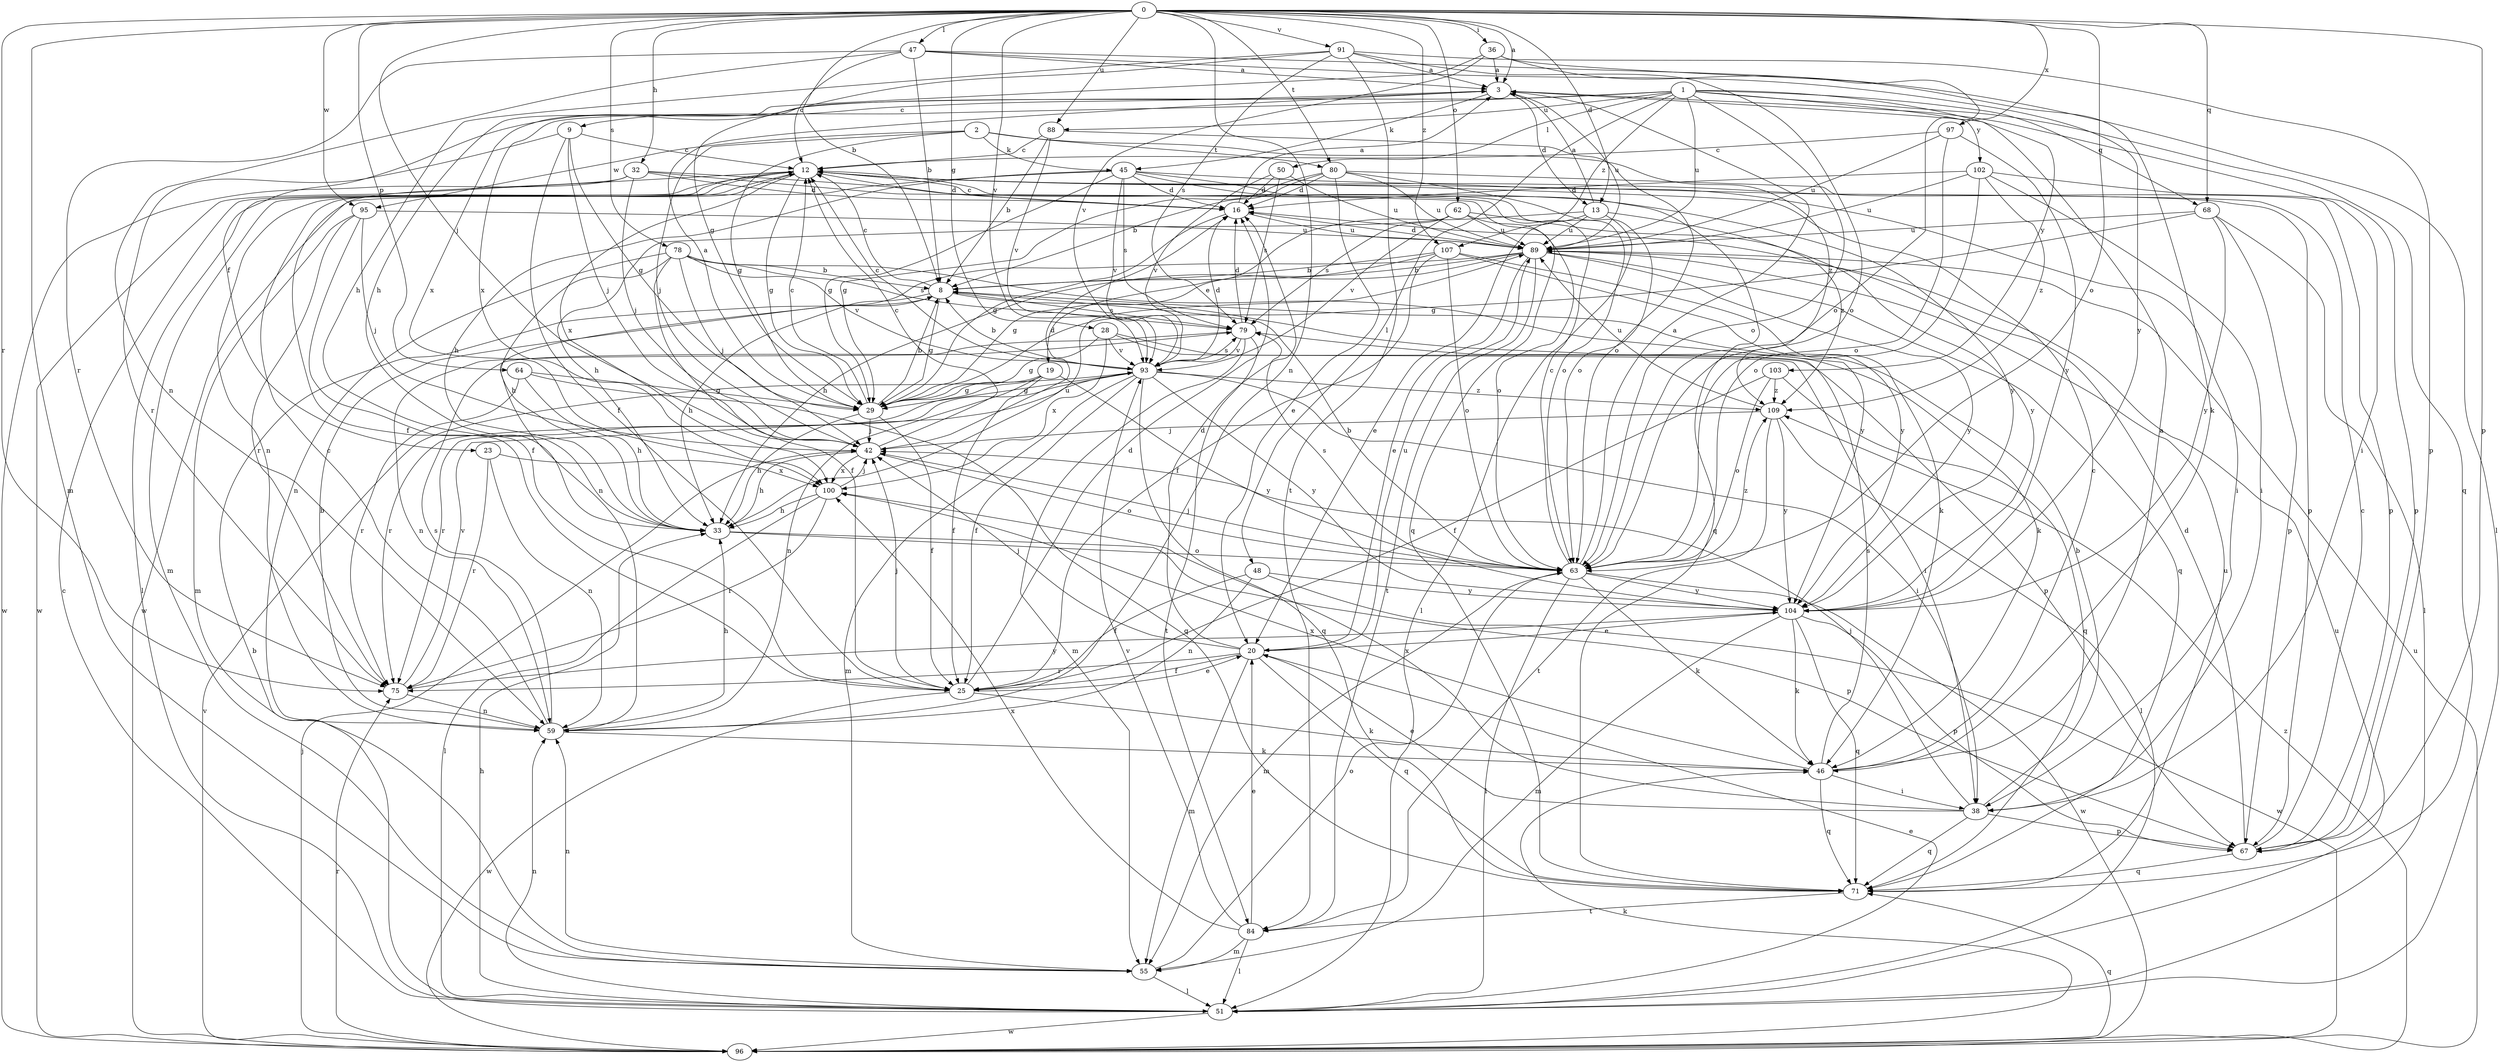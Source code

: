 strict digraph  {
0;
1;
2;
3;
8;
9;
12;
13;
16;
19;
20;
23;
25;
28;
29;
32;
33;
36;
38;
42;
45;
46;
47;
48;
50;
51;
55;
59;
62;
63;
64;
67;
68;
71;
75;
78;
79;
80;
84;
88;
89;
91;
93;
95;
96;
97;
100;
102;
103;
104;
107;
109;
0 -> 3  [label=a];
0 -> 8  [label=b];
0 -> 13  [label=d];
0 -> 28  [label=g];
0 -> 32  [label=h];
0 -> 36  [label=i];
0 -> 42  [label=j];
0 -> 47  [label=l];
0 -> 55  [label=m];
0 -> 59  [label=n];
0 -> 62  [label=o];
0 -> 63  [label=o];
0 -> 64  [label=p];
0 -> 67  [label=p];
0 -> 68  [label=q];
0 -> 75  [label=r];
0 -> 78  [label=s];
0 -> 80  [label=t];
0 -> 88  [label=u];
0 -> 91  [label=v];
0 -> 93  [label=v];
0 -> 95  [label=w];
0 -> 97  [label=x];
0 -> 107  [label=z];
1 -> 23  [label=f];
1 -> 48  [label=l];
1 -> 50  [label=l];
1 -> 63  [label=o];
1 -> 68  [label=q];
1 -> 71  [label=q];
1 -> 88  [label=u];
1 -> 89  [label=u];
1 -> 100  [label=x];
1 -> 102  [label=y];
1 -> 103  [label=y];
1 -> 107  [label=z];
2 -> 29  [label=g];
2 -> 42  [label=j];
2 -> 45  [label=k];
2 -> 80  [label=t];
2 -> 95  [label=w];
2 -> 109  [label=z];
3 -> 9  [label=c];
3 -> 13  [label=d];
3 -> 38  [label=i];
3 -> 45  [label=k];
3 -> 89  [label=u];
3 -> 100  [label=x];
8 -> 12  [label=c];
8 -> 29  [label=g];
8 -> 33  [label=h];
8 -> 46  [label=k];
8 -> 79  [label=s];
9 -> 12  [label=c];
9 -> 25  [label=f];
9 -> 29  [label=g];
9 -> 42  [label=j];
9 -> 75  [label=r];
12 -> 16  [label=d];
12 -> 29  [label=g];
12 -> 51  [label=l];
12 -> 55  [label=m];
12 -> 59  [label=n];
12 -> 67  [label=p];
12 -> 96  [label=w];
12 -> 100  [label=x];
13 -> 3  [label=a];
13 -> 19  [label=e];
13 -> 20  [label=e];
13 -> 51  [label=l];
13 -> 89  [label=u];
13 -> 109  [label=z];
16 -> 3  [label=a];
16 -> 12  [label=c];
16 -> 29  [label=g];
16 -> 89  [label=u];
19 -> 25  [label=f];
19 -> 29  [label=g];
19 -> 59  [label=n];
19 -> 75  [label=r];
19 -> 104  [label=y];
20 -> 16  [label=d];
20 -> 25  [label=f];
20 -> 42  [label=j];
20 -> 55  [label=m];
20 -> 71  [label=q];
20 -> 75  [label=r];
20 -> 89  [label=u];
23 -> 59  [label=n];
23 -> 75  [label=r];
23 -> 100  [label=x];
25 -> 16  [label=d];
25 -> 20  [label=e];
25 -> 42  [label=j];
25 -> 46  [label=k];
25 -> 96  [label=w];
28 -> 29  [label=g];
28 -> 38  [label=i];
28 -> 67  [label=p];
28 -> 93  [label=v];
28 -> 100  [label=x];
29 -> 3  [label=a];
29 -> 8  [label=b];
29 -> 12  [label=c];
29 -> 25  [label=f];
29 -> 33  [label=h];
29 -> 42  [label=j];
32 -> 16  [label=d];
32 -> 25  [label=f];
32 -> 42  [label=j];
32 -> 71  [label=q];
32 -> 96  [label=w];
32 -> 104  [label=y];
33 -> 63  [label=o];
33 -> 67  [label=p];
33 -> 89  [label=u];
36 -> 3  [label=a];
36 -> 33  [label=h];
36 -> 46  [label=k];
36 -> 63  [label=o];
36 -> 93  [label=v];
38 -> 8  [label=b];
38 -> 20  [label=e];
38 -> 42  [label=j];
38 -> 67  [label=p];
38 -> 71  [label=q];
38 -> 100  [label=x];
42 -> 12  [label=c];
42 -> 16  [label=d];
42 -> 33  [label=h];
42 -> 63  [label=o];
42 -> 100  [label=x];
45 -> 16  [label=d];
45 -> 29  [label=g];
45 -> 33  [label=h];
45 -> 38  [label=i];
45 -> 63  [label=o];
45 -> 71  [label=q];
45 -> 79  [label=s];
45 -> 93  [label=v];
45 -> 96  [label=w];
46 -> 3  [label=a];
46 -> 12  [label=c];
46 -> 38  [label=i];
46 -> 71  [label=q];
46 -> 79  [label=s];
46 -> 100  [label=x];
47 -> 3  [label=a];
47 -> 8  [label=b];
47 -> 12  [label=c];
47 -> 51  [label=l];
47 -> 59  [label=n];
47 -> 75  [label=r];
47 -> 104  [label=y];
48 -> 25  [label=f];
48 -> 59  [label=n];
48 -> 96  [label=w];
48 -> 104  [label=y];
50 -> 16  [label=d];
50 -> 79  [label=s];
50 -> 89  [label=u];
50 -> 93  [label=v];
51 -> 8  [label=b];
51 -> 12  [label=c];
51 -> 20  [label=e];
51 -> 33  [label=h];
51 -> 59  [label=n];
51 -> 89  [label=u];
51 -> 96  [label=w];
55 -> 51  [label=l];
55 -> 59  [label=n];
55 -> 63  [label=o];
59 -> 8  [label=b];
59 -> 12  [label=c];
59 -> 33  [label=h];
59 -> 46  [label=k];
59 -> 79  [label=s];
62 -> 33  [label=h];
62 -> 63  [label=o];
62 -> 79  [label=s];
62 -> 89  [label=u];
62 -> 93  [label=v];
62 -> 104  [label=y];
63 -> 3  [label=a];
63 -> 8  [label=b];
63 -> 12  [label=c];
63 -> 42  [label=j];
63 -> 46  [label=k];
63 -> 51  [label=l];
63 -> 55  [label=m];
63 -> 79  [label=s];
63 -> 96  [label=w];
63 -> 104  [label=y];
63 -> 109  [label=z];
64 -> 29  [label=g];
64 -> 33  [label=h];
64 -> 71  [label=q];
64 -> 75  [label=r];
67 -> 12  [label=c];
67 -> 16  [label=d];
67 -> 71  [label=q];
68 -> 29  [label=g];
68 -> 51  [label=l];
68 -> 67  [label=p];
68 -> 89  [label=u];
68 -> 104  [label=y];
71 -> 84  [label=t];
71 -> 89  [label=u];
75 -> 59  [label=n];
75 -> 93  [label=v];
75 -> 104  [label=y];
78 -> 8  [label=b];
78 -> 25  [label=f];
78 -> 33  [label=h];
78 -> 42  [label=j];
78 -> 59  [label=n];
78 -> 79  [label=s];
78 -> 93  [label=v];
78 -> 104  [label=y];
79 -> 16  [label=d];
79 -> 55  [label=m];
79 -> 59  [label=n];
79 -> 84  [label=t];
79 -> 93  [label=v];
80 -> 8  [label=b];
80 -> 16  [label=d];
80 -> 20  [label=e];
80 -> 29  [label=g];
80 -> 63  [label=o];
80 -> 67  [label=p];
80 -> 89  [label=u];
84 -> 20  [label=e];
84 -> 51  [label=l];
84 -> 55  [label=m];
84 -> 93  [label=v];
84 -> 100  [label=x];
88 -> 8  [label=b];
88 -> 12  [label=c];
88 -> 63  [label=o];
88 -> 93  [label=v];
89 -> 8  [label=b];
89 -> 16  [label=d];
89 -> 20  [label=e];
89 -> 33  [label=h];
89 -> 59  [label=n];
89 -> 71  [label=q];
89 -> 84  [label=t];
89 -> 104  [label=y];
91 -> 3  [label=a];
91 -> 29  [label=g];
91 -> 33  [label=h];
91 -> 63  [label=o];
91 -> 67  [label=p];
91 -> 79  [label=s];
91 -> 84  [label=t];
93 -> 8  [label=b];
93 -> 12  [label=c];
93 -> 16  [label=d];
93 -> 25  [label=f];
93 -> 29  [label=g];
93 -> 38  [label=i];
93 -> 55  [label=m];
93 -> 71  [label=q];
93 -> 75  [label=r];
93 -> 79  [label=s];
93 -> 104  [label=y];
93 -> 109  [label=z];
95 -> 25  [label=f];
95 -> 42  [label=j];
95 -> 55  [label=m];
95 -> 75  [label=r];
95 -> 89  [label=u];
96 -> 42  [label=j];
96 -> 46  [label=k];
96 -> 71  [label=q];
96 -> 75  [label=r];
96 -> 89  [label=u];
96 -> 93  [label=v];
96 -> 109  [label=z];
97 -> 12  [label=c];
97 -> 63  [label=o];
97 -> 89  [label=u];
97 -> 104  [label=y];
100 -> 33  [label=h];
100 -> 42  [label=j];
100 -> 51  [label=l];
100 -> 75  [label=r];
102 -> 16  [label=d];
102 -> 38  [label=i];
102 -> 63  [label=o];
102 -> 67  [label=p];
102 -> 89  [label=u];
102 -> 109  [label=z];
103 -> 25  [label=f];
103 -> 63  [label=o];
103 -> 71  [label=q];
103 -> 109  [label=z];
104 -> 20  [label=e];
104 -> 46  [label=k];
104 -> 55  [label=m];
104 -> 67  [label=p];
104 -> 71  [label=q];
107 -> 8  [label=b];
107 -> 25  [label=f];
107 -> 29  [label=g];
107 -> 46  [label=k];
107 -> 63  [label=o];
107 -> 104  [label=y];
109 -> 42  [label=j];
109 -> 51  [label=l];
109 -> 84  [label=t];
109 -> 89  [label=u];
109 -> 104  [label=y];
}
